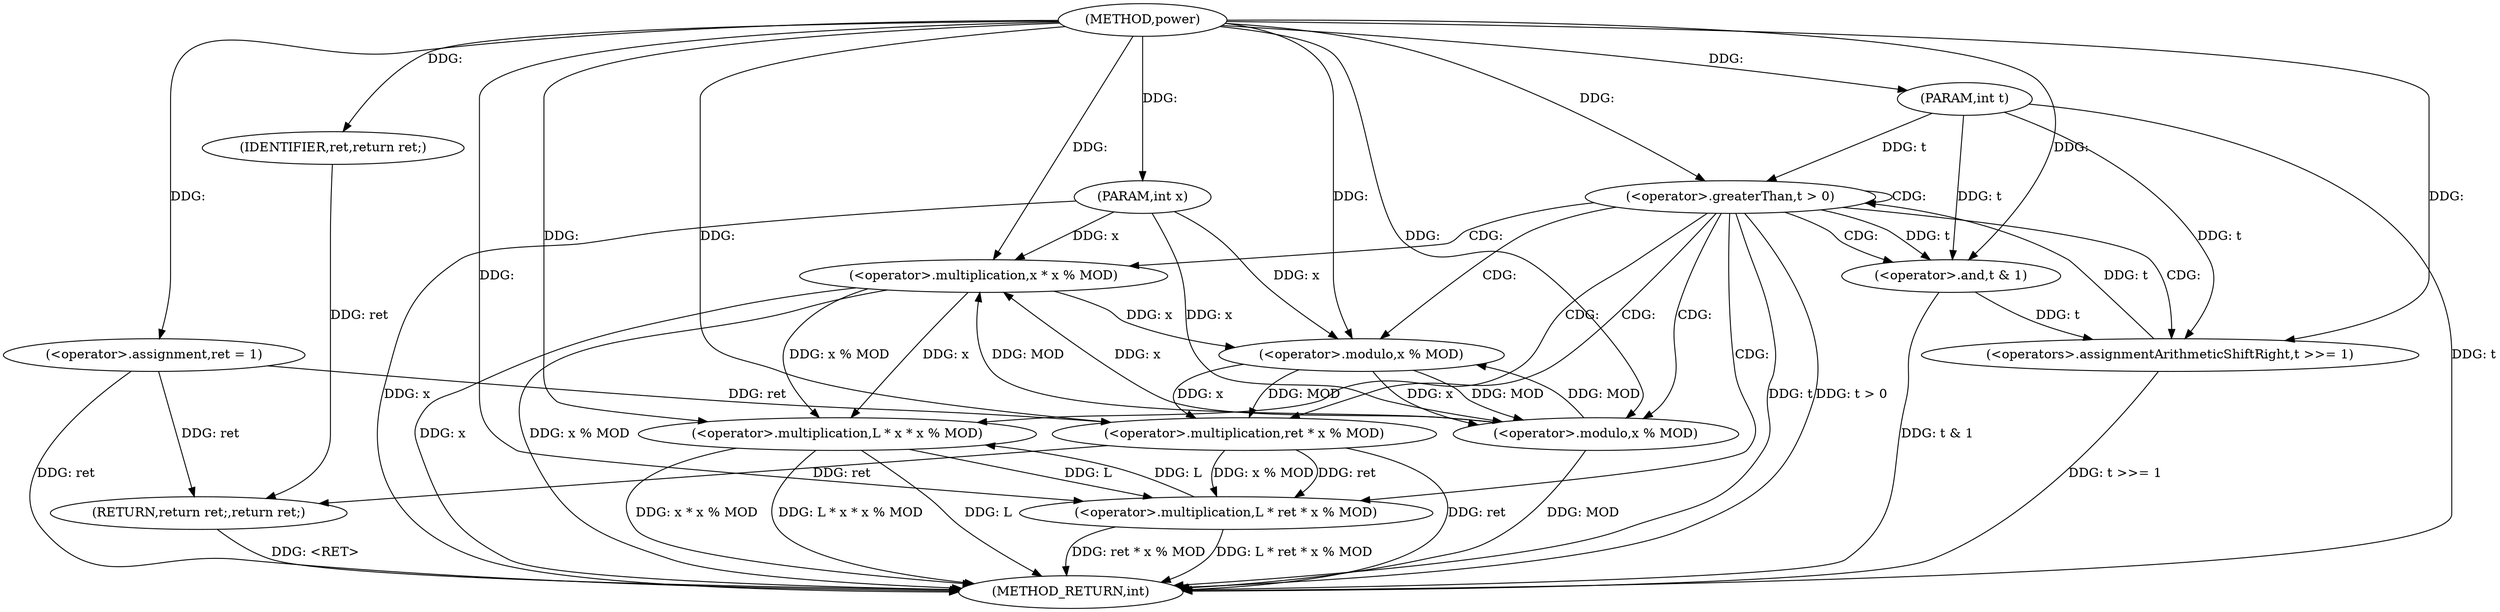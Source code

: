 digraph "power" {  
"1000121" [label = "(METHOD,power)" ]
"1000157" [label = "(METHOD_RETURN,int)" ]
"1000122" [label = "(PARAM,int x)" ]
"1000123" [label = "(PARAM,int t)" ]
"1000126" [label = "(<operator>.assignment,ret = 1)" ]
"1000155" [label = "(RETURN,return ret;,return ret;)" ]
"1000130" [label = "(<operator>.greaterThan,t > 0)" ]
"1000156" [label = "(IDENTIFIER,ret,return ret;)" ]
"1000138" [label = "(<operator>.multiplication,L * ret * x % MOD)" ]
"1000145" [label = "(<operator>.multiplication,L * x * x % MOD)" ]
"1000152" [label = "(<operators>.assignmentArithmeticShiftRight,t >>= 1)" ]
"1000135" [label = "(<operator>.and,t & 1)" ]
"1000140" [label = "(<operator>.multiplication,ret * x % MOD)" ]
"1000147" [label = "(<operator>.multiplication,x * x % MOD)" ]
"1000142" [label = "(<operator>.modulo,x % MOD)" ]
"1000149" [label = "(<operator>.modulo,x % MOD)" ]
  "1000155" -> "1000157"  [ label = "DDG: <RET>"] 
  "1000122" -> "1000157"  [ label = "DDG: x"] 
  "1000123" -> "1000157"  [ label = "DDG: t"] 
  "1000126" -> "1000157"  [ label = "DDG: ret"] 
  "1000130" -> "1000157"  [ label = "DDG: t"] 
  "1000130" -> "1000157"  [ label = "DDG: t > 0"] 
  "1000135" -> "1000157"  [ label = "DDG: t & 1"] 
  "1000140" -> "1000157"  [ label = "DDG: ret"] 
  "1000138" -> "1000157"  [ label = "DDG: ret * x % MOD"] 
  "1000138" -> "1000157"  [ label = "DDG: L * ret * x % MOD"] 
  "1000145" -> "1000157"  [ label = "DDG: L"] 
  "1000147" -> "1000157"  [ label = "DDG: x"] 
  "1000149" -> "1000157"  [ label = "DDG: MOD"] 
  "1000147" -> "1000157"  [ label = "DDG: x % MOD"] 
  "1000145" -> "1000157"  [ label = "DDG: x * x % MOD"] 
  "1000145" -> "1000157"  [ label = "DDG: L * x * x % MOD"] 
  "1000152" -> "1000157"  [ label = "DDG: t >>= 1"] 
  "1000121" -> "1000122"  [ label = "DDG: "] 
  "1000121" -> "1000123"  [ label = "DDG: "] 
  "1000121" -> "1000126"  [ label = "DDG: "] 
  "1000156" -> "1000155"  [ label = "DDG: ret"] 
  "1000126" -> "1000155"  [ label = "DDG: ret"] 
  "1000140" -> "1000155"  [ label = "DDG: ret"] 
  "1000121" -> "1000156"  [ label = "DDG: "] 
  "1000152" -> "1000130"  [ label = "DDG: t"] 
  "1000123" -> "1000130"  [ label = "DDG: t"] 
  "1000121" -> "1000130"  [ label = "DDG: "] 
  "1000145" -> "1000138"  [ label = "DDG: L"] 
  "1000121" -> "1000138"  [ label = "DDG: "] 
  "1000140" -> "1000138"  [ label = "DDG: x % MOD"] 
  "1000140" -> "1000138"  [ label = "DDG: ret"] 
  "1000138" -> "1000145"  [ label = "DDG: L"] 
  "1000121" -> "1000145"  [ label = "DDG: "] 
  "1000147" -> "1000145"  [ label = "DDG: x"] 
  "1000147" -> "1000145"  [ label = "DDG: x % MOD"] 
  "1000135" -> "1000152"  [ label = "DDG: t"] 
  "1000123" -> "1000152"  [ label = "DDG: t"] 
  "1000121" -> "1000152"  [ label = "DDG: "] 
  "1000130" -> "1000135"  [ label = "DDG: t"] 
  "1000123" -> "1000135"  [ label = "DDG: t"] 
  "1000121" -> "1000135"  [ label = "DDG: "] 
  "1000126" -> "1000140"  [ label = "DDG: ret"] 
  "1000121" -> "1000140"  [ label = "DDG: "] 
  "1000142" -> "1000140"  [ label = "DDG: x"] 
  "1000142" -> "1000140"  [ label = "DDG: MOD"] 
  "1000149" -> "1000147"  [ label = "DDG: x"] 
  "1000122" -> "1000147"  [ label = "DDG: x"] 
  "1000121" -> "1000147"  [ label = "DDG: "] 
  "1000149" -> "1000147"  [ label = "DDG: MOD"] 
  "1000147" -> "1000142"  [ label = "DDG: x"] 
  "1000122" -> "1000142"  [ label = "DDG: x"] 
  "1000121" -> "1000142"  [ label = "DDG: "] 
  "1000149" -> "1000142"  [ label = "DDG: MOD"] 
  "1000142" -> "1000149"  [ label = "DDG: x"] 
  "1000122" -> "1000149"  [ label = "DDG: x"] 
  "1000121" -> "1000149"  [ label = "DDG: "] 
  "1000142" -> "1000149"  [ label = "DDG: MOD"] 
  "1000130" -> "1000142"  [ label = "CDG: "] 
  "1000130" -> "1000147"  [ label = "CDG: "] 
  "1000130" -> "1000145"  [ label = "CDG: "] 
  "1000130" -> "1000152"  [ label = "CDG: "] 
  "1000130" -> "1000130"  [ label = "CDG: "] 
  "1000130" -> "1000135"  [ label = "CDG: "] 
  "1000130" -> "1000149"  [ label = "CDG: "] 
  "1000130" -> "1000140"  [ label = "CDG: "] 
  "1000130" -> "1000138"  [ label = "CDG: "] 
}
